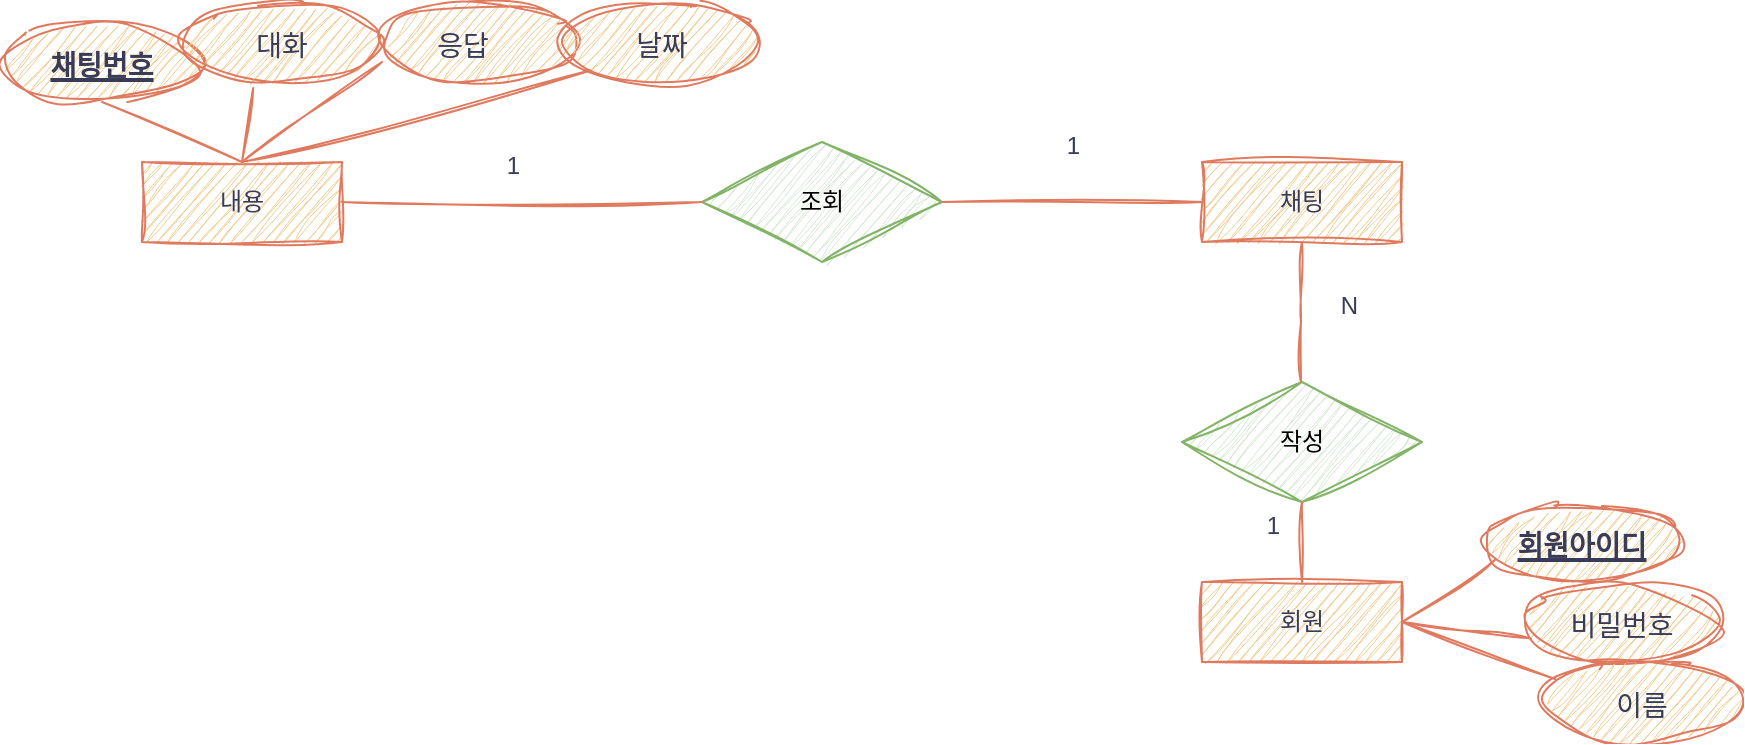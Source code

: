 <mxfile version="22.1.2" type="github">
  <diagram name="Page-1" id="2YBvvXClWsGukQMizWep">
    <mxGraphModel dx="1050" dy="613" grid="1" gridSize="10" guides="1" tooltips="1" connect="1" arrows="1" fold="1" page="1" pageScale="1" pageWidth="850" pageHeight="1100" math="0" shadow="0">
      <root>
        <mxCell id="0" />
        <mxCell id="1" parent="0" />
        <mxCell id="kymsO1xxHvnfh_cO7qhP-2" value="내용" style="whiteSpace=wrap;html=1;align=center;sketch=1;curveFitting=1;jiggle=2;labelBackgroundColor=none;fillColor=#F2CC8F;strokeColor=#E07A5F;fontColor=#393C56;" vertex="1" parent="1">
          <mxGeometry x="70" y="310" width="100" height="40" as="geometry" />
        </mxCell>
        <mxCell id="kymsO1xxHvnfh_cO7qhP-3" value="회원" style="whiteSpace=wrap;html=1;align=center;sketch=1;curveFitting=1;jiggle=2;labelBackgroundColor=none;fillColor=#F2CC8F;strokeColor=#E07A5F;fontColor=#393C56;" vertex="1" parent="1">
          <mxGeometry x="600" y="520" width="100" height="40" as="geometry" />
        </mxCell>
        <mxCell id="kymsO1xxHvnfh_cO7qhP-4" value="채팅" style="whiteSpace=wrap;html=1;align=center;sketch=1;curveFitting=1;jiggle=2;labelBackgroundColor=none;fillColor=#F2CC8F;strokeColor=#E07A5F;fontColor=#393C56;" vertex="1" parent="1">
          <mxGeometry x="600" y="310" width="100" height="40" as="geometry" />
        </mxCell>
        <mxCell id="kymsO1xxHvnfh_cO7qhP-5" value="작성" style="shape=rhombus;perimeter=rhombusPerimeter;whiteSpace=wrap;html=1;align=center;sketch=1;curveFitting=1;jiggle=2;labelBackgroundColor=none;fillColor=#d5e8d4;strokeColor=#82b366;" vertex="1" parent="1">
          <mxGeometry x="590" y="420" width="120" height="60" as="geometry" />
        </mxCell>
        <mxCell id="kymsO1xxHvnfh_cO7qhP-6" value="조회" style="shape=rhombus;perimeter=rhombusPerimeter;whiteSpace=wrap;html=1;align=center;sketch=1;curveFitting=1;jiggle=2;labelBackgroundColor=none;fillColor=#d5e8d4;strokeColor=#82b366;" vertex="1" parent="1">
          <mxGeometry x="350" y="300" width="120" height="60" as="geometry" />
        </mxCell>
        <mxCell id="kymsO1xxHvnfh_cO7qhP-7" value="" style="endArrow=none;html=1;rounded=0;exitX=0.5;exitY=1;exitDx=0;exitDy=0;entryX=0.5;entryY=0;entryDx=0;entryDy=0;sketch=1;curveFitting=1;jiggle=2;labelBackgroundColor=none;strokeColor=#E07A5F;fontColor=default;" edge="1" parent="1" source="kymsO1xxHvnfh_cO7qhP-5" target="kymsO1xxHvnfh_cO7qhP-3">
          <mxGeometry relative="1" as="geometry">
            <mxPoint x="460" y="209" as="sourcePoint" />
            <mxPoint x="620" y="209" as="targetPoint" />
          </mxGeometry>
        </mxCell>
        <mxCell id="kymsO1xxHvnfh_cO7qhP-8" value="1" style="resizable=0;html=1;whiteSpace=wrap;align=right;verticalAlign=bottom;sketch=1;curveFitting=1;jiggle=2;labelBackgroundColor=none;fillColor=#F2CC8F;strokeColor=#E07A5F;fontColor=#393C56;" connectable="0" vertex="1" parent="kymsO1xxHvnfh_cO7qhP-7">
          <mxGeometry x="1" relative="1" as="geometry">
            <mxPoint x="-10" y="-20" as="offset" />
          </mxGeometry>
        </mxCell>
        <mxCell id="kymsO1xxHvnfh_cO7qhP-9" value="" style="endArrow=none;html=1;rounded=0;entryX=1;entryY=0.5;entryDx=0;entryDy=0;sketch=1;curveFitting=1;jiggle=2;labelBackgroundColor=none;strokeColor=#E07A5F;fontColor=default;" edge="1" parent="1" source="kymsO1xxHvnfh_cO7qhP-6" target="kymsO1xxHvnfh_cO7qhP-2">
          <mxGeometry relative="1" as="geometry">
            <mxPoint x="160" y="241" as="sourcePoint" />
            <mxPoint x="170" y="320" as="targetPoint" />
          </mxGeometry>
        </mxCell>
        <mxCell id="kymsO1xxHvnfh_cO7qhP-10" value="1" style="resizable=0;html=1;whiteSpace=wrap;align=right;verticalAlign=bottom;sketch=1;curveFitting=1;jiggle=2;labelBackgroundColor=none;fillColor=#F2CC8F;strokeColor=#E07A5F;fontColor=#393C56;" connectable="0" vertex="1" parent="kymsO1xxHvnfh_cO7qhP-9">
          <mxGeometry x="1" relative="1" as="geometry">
            <mxPoint x="90" y="-10" as="offset" />
          </mxGeometry>
        </mxCell>
        <mxCell id="kymsO1xxHvnfh_cO7qhP-13" value="" style="endArrow=none;html=1;rounded=0;entryX=1;entryY=0.5;entryDx=0;entryDy=0;exitX=0;exitY=0.5;exitDx=0;exitDy=0;sketch=1;curveFitting=1;jiggle=2;labelBackgroundColor=none;strokeColor=#E07A5F;fontColor=default;" edge="1" parent="1" source="kymsO1xxHvnfh_cO7qhP-4" target="kymsO1xxHvnfh_cO7qhP-6">
          <mxGeometry relative="1" as="geometry">
            <mxPoint x="370" y="326" as="sourcePoint" />
            <mxPoint x="291" y="290" as="targetPoint" />
          </mxGeometry>
        </mxCell>
        <mxCell id="kymsO1xxHvnfh_cO7qhP-14" value="1" style="resizable=0;html=1;whiteSpace=wrap;align=right;verticalAlign=bottom;sketch=1;curveFitting=1;jiggle=2;labelBackgroundColor=none;fillColor=#F2CC8F;strokeColor=#E07A5F;fontColor=#393C56;" connectable="0" vertex="1" parent="kymsO1xxHvnfh_cO7qhP-13">
          <mxGeometry x="1" relative="1" as="geometry">
            <mxPoint x="70" y="-20" as="offset" />
          </mxGeometry>
        </mxCell>
        <mxCell id="kymsO1xxHvnfh_cO7qhP-15" value="" style="endArrow=none;html=1;rounded=0;entryX=0.5;entryY=1;entryDx=0;entryDy=0;sketch=1;curveFitting=1;jiggle=2;labelBackgroundColor=none;strokeColor=#E07A5F;fontColor=default;" edge="1" parent="1" target="kymsO1xxHvnfh_cO7qhP-4">
          <mxGeometry relative="1" as="geometry">
            <mxPoint x="649.5" y="420" as="sourcePoint" />
            <mxPoint x="649.5" y="360" as="targetPoint" />
            <Array as="points">
              <mxPoint x="649.5" y="390" />
            </Array>
          </mxGeometry>
        </mxCell>
        <mxCell id="kymsO1xxHvnfh_cO7qhP-16" value="N" style="resizable=0;html=1;whiteSpace=wrap;align=right;verticalAlign=bottom;sketch=1;curveFitting=1;jiggle=2;labelBackgroundColor=none;fillColor=#F2CC8F;strokeColor=#E07A5F;fontColor=#393C56;" connectable="0" vertex="1" parent="kymsO1xxHvnfh_cO7qhP-15">
          <mxGeometry x="1" relative="1" as="geometry">
            <mxPoint x="30" y="40" as="offset" />
          </mxGeometry>
        </mxCell>
        <mxCell id="kymsO1xxHvnfh_cO7qhP-21" value="" style="endArrow=none;html=1;rounded=0;sketch=1;curveFitting=1;jiggle=2;labelBackgroundColor=none;strokeColor=#E07A5F;fontColor=default;exitX=0.5;exitY=1;exitDx=0;exitDy=0;entryX=0.5;entryY=0;entryDx=0;entryDy=0;" edge="1" parent="1" source="kymsO1xxHvnfh_cO7qhP-23" target="kymsO1xxHvnfh_cO7qhP-2">
          <mxGeometry relative="1" as="geometry">
            <mxPoint x="110" y="270" as="sourcePoint" />
            <mxPoint x="70" y="310" as="targetPoint" />
          </mxGeometry>
        </mxCell>
        <mxCell id="kymsO1xxHvnfh_cO7qhP-23" value="&lt;font style=&quot;font-size: 14px;&quot;&gt;&lt;b&gt;채팅번호&lt;/b&gt;&lt;/font&gt;" style="ellipse;whiteSpace=wrap;html=1;align=center;fontStyle=4;sketch=1;hachureGap=4;jiggle=2;curveFitting=1;strokeColor=#E07A5F;fontFamily=Architects Daughter;fontSource=https%3A%2F%2Ffonts.googleapis.com%2Fcss%3Ffamily%3DArchitects%2BDaughter;fontSize=20;fontColor=#393C56;fillColor=#F2CC8F;" vertex="1" parent="1">
          <mxGeometry y="240" width="100" height="40" as="geometry" />
        </mxCell>
        <mxCell id="kymsO1xxHvnfh_cO7qhP-28" value="" style="endArrow=none;html=1;rounded=0;sketch=1;curveFitting=1;jiggle=2;labelBackgroundColor=none;strokeColor=#E07A5F;fontColor=default;entryX=0.5;entryY=0;entryDx=0;entryDy=0;exitX=0.356;exitY=1.075;exitDx=0;exitDy=0;exitPerimeter=0;" edge="1" parent="1" source="kymsO1xxHvnfh_cO7qhP-29" target="kymsO1xxHvnfh_cO7qhP-2">
          <mxGeometry relative="1" as="geometry">
            <mxPoint x="170" y="280" as="sourcePoint" />
            <mxPoint x="127" y="320" as="targetPoint" />
          </mxGeometry>
        </mxCell>
        <mxCell id="kymsO1xxHvnfh_cO7qhP-29" value="&lt;font style=&quot;font-size: 14px;&quot;&gt;대화&lt;/font&gt;" style="ellipse;whiteSpace=wrap;html=1;align=center;sketch=1;hachureGap=4;jiggle=2;curveFitting=1;strokeColor=#E07A5F;fontFamily=Architects Daughter;fontSource=https%3A%2F%2Ffonts.googleapis.com%2Fcss%3Ffamily%3DArchitects%2BDaughter;fontSize=20;fontColor=#393C56;fillColor=#F2CC8F;" vertex="1" parent="1">
          <mxGeometry x="90" y="230" width="100" height="40" as="geometry" />
        </mxCell>
        <mxCell id="kymsO1xxHvnfh_cO7qhP-30" value="" style="endArrow=none;html=1;rounded=0;sketch=1;curveFitting=1;jiggle=2;labelBackgroundColor=none;strokeColor=#E07A5F;fontColor=default;entryX=0.5;entryY=0;entryDx=0;entryDy=0;exitX=0;exitY=0.75;exitDx=0;exitDy=0;exitPerimeter=0;" edge="1" parent="1" source="kymsO1xxHvnfh_cO7qhP-31" target="kymsO1xxHvnfh_cO7qhP-2">
          <mxGeometry relative="1" as="geometry">
            <mxPoint x="210" y="280" as="sourcePoint" />
            <mxPoint x="160" y="310" as="targetPoint" />
          </mxGeometry>
        </mxCell>
        <mxCell id="kymsO1xxHvnfh_cO7qhP-31" value="&lt;font style=&quot;font-size: 14px;&quot;&gt;응답&lt;span style=&quot;white-space: pre;&quot;&gt;&#x9;&lt;/span&gt;&lt;/font&gt;" style="ellipse;whiteSpace=wrap;html=1;align=center;sketch=1;hachureGap=4;jiggle=2;curveFitting=1;strokeColor=#E07A5F;fontFamily=Architects Daughter;fontSource=https%3A%2F%2Ffonts.googleapis.com%2Fcss%3Ffamily%3DArchitects%2BDaughter;fontSize=20;fontColor=#393C56;fillColor=#F2CC8F;" vertex="1" parent="1">
          <mxGeometry x="190" y="230" width="100" height="40" as="geometry" />
        </mxCell>
        <mxCell id="kymsO1xxHvnfh_cO7qhP-32" value="" style="endArrow=none;html=1;rounded=0;sketch=1;curveFitting=1;jiggle=2;labelBackgroundColor=none;strokeColor=#E07A5F;fontColor=default;exitX=0;exitY=1;exitDx=0;exitDy=0;" edge="1" parent="1" source="kymsO1xxHvnfh_cO7qhP-33">
          <mxGeometry relative="1" as="geometry">
            <mxPoint x="220" y="290" as="sourcePoint" />
            <mxPoint x="120" y="310" as="targetPoint" />
          </mxGeometry>
        </mxCell>
        <mxCell id="kymsO1xxHvnfh_cO7qhP-33" value="&lt;span style=&quot;font-size: 14px;&quot;&gt;날짜&lt;/span&gt;" style="ellipse;whiteSpace=wrap;html=1;align=center;sketch=1;hachureGap=4;jiggle=2;curveFitting=1;strokeColor=#E07A5F;fontFamily=Architects Daughter;fontSource=https%3A%2F%2Ffonts.googleapis.com%2Fcss%3Ffamily%3DArchitects%2BDaughter;fontSize=20;fontColor=#393C56;fillColor=#F2CC8F;" vertex="1" parent="1">
          <mxGeometry x="280" y="230" width="100" height="40" as="geometry" />
        </mxCell>
        <mxCell id="kymsO1xxHvnfh_cO7qhP-34" value="" style="endArrow=none;html=1;rounded=0;sketch=1;curveFitting=1;jiggle=2;labelBackgroundColor=none;strokeColor=#E07A5F;fontColor=default;entryX=0.5;entryY=0;entryDx=0;entryDy=0;exitX=0.068;exitY=0.715;exitDx=0;exitDy=0;exitPerimeter=0;" edge="1" parent="1" source="kymsO1xxHvnfh_cO7qhP-38">
          <mxGeometry relative="1" as="geometry">
            <mxPoint x="741.327" y="516.385" as="sourcePoint" />
            <mxPoint x="700" y="540" as="targetPoint" />
          </mxGeometry>
        </mxCell>
        <mxCell id="kymsO1xxHvnfh_cO7qhP-36" value="" style="endArrow=none;html=1;rounded=0;sketch=1;curveFitting=1;jiggle=2;labelBackgroundColor=none;strokeColor=#E07A5F;fontColor=default;entryX=1;entryY=0.5;entryDx=0;entryDy=0;exitX=0.044;exitY=0.705;exitDx=0;exitDy=0;exitPerimeter=0;" edge="1" parent="1" source="kymsO1xxHvnfh_cO7qhP-37" target="kymsO1xxHvnfh_cO7qhP-3">
          <mxGeometry relative="1" as="geometry">
            <mxPoint x="760" y="540" as="sourcePoint" />
            <mxPoint x="710" y="610" as="targetPoint" />
          </mxGeometry>
        </mxCell>
        <mxCell id="kymsO1xxHvnfh_cO7qhP-37" value="&lt;span style=&quot;font-size: 14px;&quot;&gt;비밀번호&lt;/span&gt;" style="ellipse;whiteSpace=wrap;html=1;align=center;sketch=1;hachureGap=4;jiggle=2;curveFitting=1;strokeColor=#E07A5F;fontFamily=Architects Daughter;fontSource=https%3A%2F%2Ffonts.googleapis.com%2Fcss%3Ffamily%3DArchitects%2BDaughter;fontSize=20;fontColor=#393C56;fillColor=#F2CC8F;" vertex="1" parent="1">
          <mxGeometry x="760" y="520" width="100" height="40" as="geometry" />
        </mxCell>
        <mxCell id="kymsO1xxHvnfh_cO7qhP-38" value="&lt;font style=&quot;font-size: 14px;&quot;&gt;&lt;b&gt;회원아이디&lt;/b&gt;&lt;/font&gt;" style="ellipse;whiteSpace=wrap;html=1;align=center;fontStyle=4;sketch=1;hachureGap=4;jiggle=2;curveFitting=1;strokeColor=#E07A5F;fontFamily=Architects Daughter;fontSource=https%3A%2F%2Ffonts.googleapis.com%2Fcss%3Ffamily%3DArchitects%2BDaughter;fontSize=20;fontColor=#393C56;fillColor=#F2CC8F;" vertex="1" parent="1">
          <mxGeometry x="740" y="480" width="100" height="40" as="geometry" />
        </mxCell>
        <mxCell id="kymsO1xxHvnfh_cO7qhP-39" value="" style="endArrow=none;html=1;rounded=0;sketch=1;curveFitting=1;jiggle=2;labelBackgroundColor=none;strokeColor=#E07A5F;fontColor=default;exitX=0.068;exitY=0.215;exitDx=0;exitDy=0;exitPerimeter=0;" edge="1" parent="1" source="kymsO1xxHvnfh_cO7qhP-40">
          <mxGeometry relative="1" as="geometry">
            <mxPoint x="780" y="610" as="sourcePoint" />
            <mxPoint x="700" y="540" as="targetPoint" />
          </mxGeometry>
        </mxCell>
        <mxCell id="kymsO1xxHvnfh_cO7qhP-40" value="&lt;span style=&quot;font-size: 14px;&quot;&gt;이름&lt;/span&gt;" style="ellipse;whiteSpace=wrap;html=1;align=center;sketch=1;hachureGap=4;jiggle=2;curveFitting=1;strokeColor=#E07A5F;fontFamily=Architects Daughter;fontSource=https%3A%2F%2Ffonts.googleapis.com%2Fcss%3Ffamily%3DArchitects%2BDaughter;fontSize=20;fontColor=#393C56;fillColor=#F2CC8F;" vertex="1" parent="1">
          <mxGeometry x="770" y="560" width="100" height="40" as="geometry" />
        </mxCell>
      </root>
    </mxGraphModel>
  </diagram>
</mxfile>
